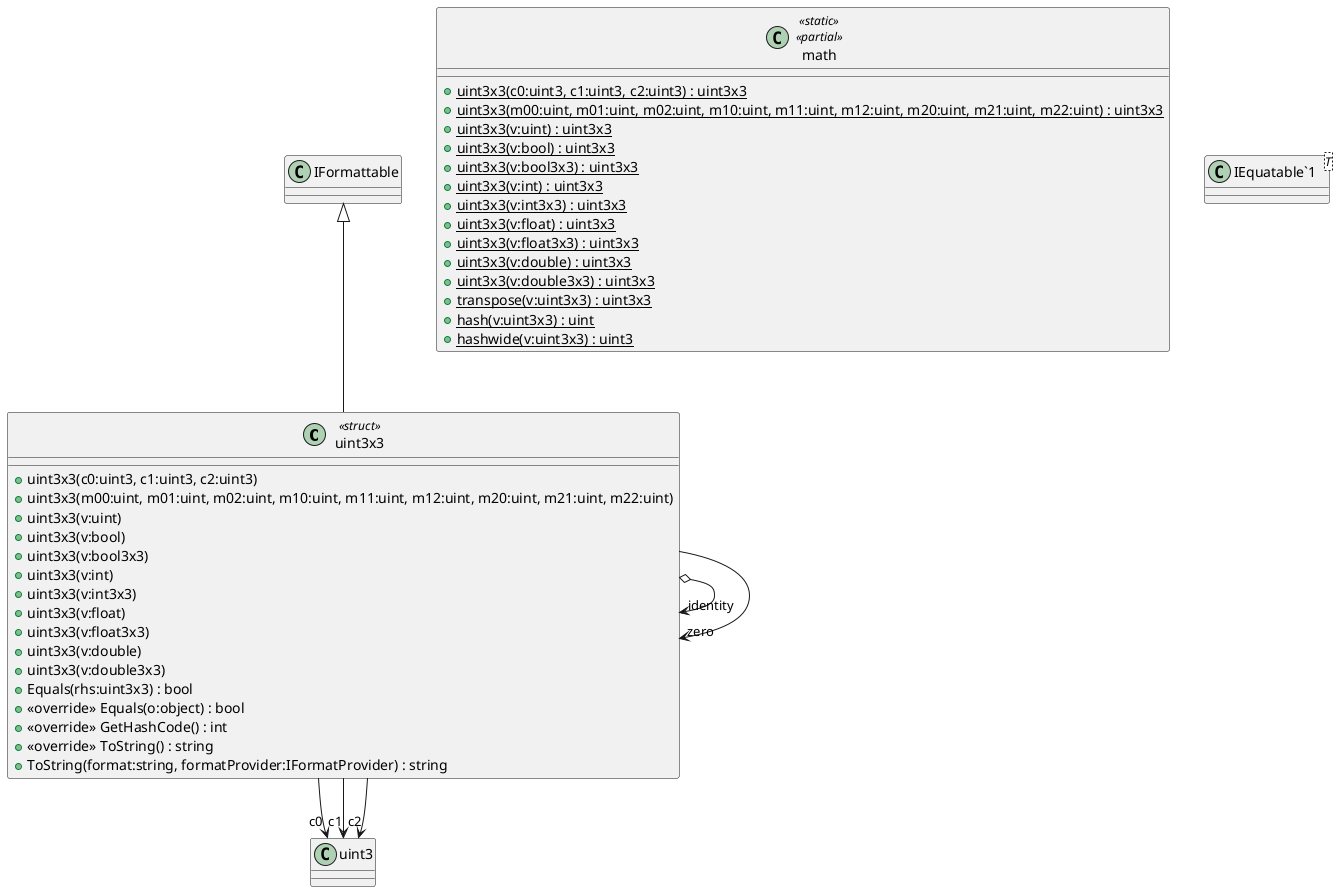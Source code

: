 @startuml
class uint3x3 <<struct>> {
    + uint3x3(c0:uint3, c1:uint3, c2:uint3)
    + uint3x3(m00:uint, m01:uint, m02:uint, m10:uint, m11:uint, m12:uint, m20:uint, m21:uint, m22:uint)
    + uint3x3(v:uint)
    + uint3x3(v:bool)
    + uint3x3(v:bool3x3)
    + uint3x3(v:int)
    + uint3x3(v:int3x3)
    + uint3x3(v:float)
    + uint3x3(v:float3x3)
    + uint3x3(v:double)
    + uint3x3(v:double3x3)
    + Equals(rhs:uint3x3) : bool
    + <<override>> Equals(o:object) : bool
    + <<override>> GetHashCode() : int
    + <<override>> ToString() : string
    + ToString(format:string, formatProvider:IFormatProvider) : string
}
class math <<static>> <<partial>> {
    + {static} uint3x3(c0:uint3, c1:uint3, c2:uint3) : uint3x3
    + {static} uint3x3(m00:uint, m01:uint, m02:uint, m10:uint, m11:uint, m12:uint, m20:uint, m21:uint, m22:uint) : uint3x3
    + {static} uint3x3(v:uint) : uint3x3
    + {static} uint3x3(v:bool) : uint3x3
    + {static} uint3x3(v:bool3x3) : uint3x3
    + {static} uint3x3(v:int) : uint3x3
    + {static} uint3x3(v:int3x3) : uint3x3
    + {static} uint3x3(v:float) : uint3x3
    + {static} uint3x3(v:float3x3) : uint3x3
    + {static} uint3x3(v:double) : uint3x3
    + {static} uint3x3(v:double3x3) : uint3x3
    + {static} transpose(v:uint3x3) : uint3x3
    + {static} hash(v:uint3x3) : uint
    + {static} hashwide(v:uint3x3) : uint3
}
class "IEquatable`1"<T> {
}
IFormattable <|-- uint3x3
uint3x3 --> "c0" uint3
uint3x3 --> "c1" uint3
uint3x3 --> "c2" uint3
uint3x3 o-> "identity" uint3x3
uint3x3 --> "zero" uint3x3
@enduml
